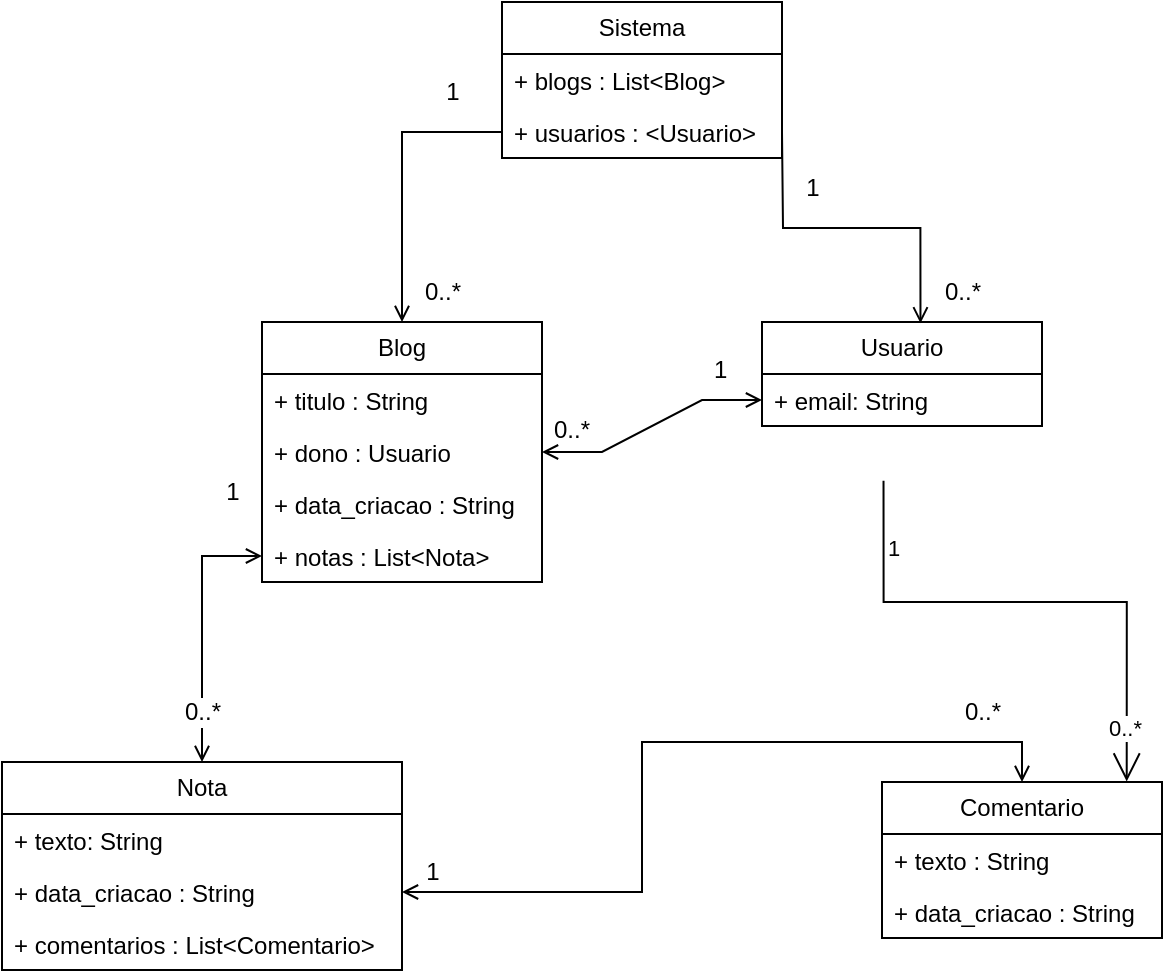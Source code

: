 <mxfile version="24.2.2" type="github">
  <diagram name="Página-1" id="iyrrCP6TEywEejSo60nh">
    <mxGraphModel dx="1235" dy="655" grid="1" gridSize="10" guides="1" tooltips="1" connect="1" arrows="1" fold="1" page="1" pageScale="1" pageWidth="827" pageHeight="1169" math="0" shadow="0">
      <root>
        <mxCell id="0" />
        <mxCell id="1" parent="0" />
        <mxCell id="DDcHHQ2G3Tn5dd6eih1u-1" value="Nota" style="swimlane;fontStyle=0;childLayout=stackLayout;horizontal=1;startSize=26;fillColor=none;horizontalStack=0;resizeParent=1;resizeParentMax=0;resizeLast=0;collapsible=1;marginBottom=0;whiteSpace=wrap;html=1;" parent="1" vertex="1">
          <mxGeometry x="270" y="440" width="200" height="104" as="geometry" />
        </mxCell>
        <mxCell id="DDcHHQ2G3Tn5dd6eih1u-2" value="+ texto: String" style="text;strokeColor=none;fillColor=none;align=left;verticalAlign=top;spacingLeft=4;spacingRight=4;overflow=hidden;rotatable=0;points=[[0,0.5],[1,0.5]];portConstraint=eastwest;whiteSpace=wrap;html=1;" parent="DDcHHQ2G3Tn5dd6eih1u-1" vertex="1">
          <mxGeometry y="26" width="200" height="26" as="geometry" />
        </mxCell>
        <mxCell id="DDcHHQ2G3Tn5dd6eih1u-3" value="+ data_criacao : String&amp;nbsp;" style="text;strokeColor=none;fillColor=none;align=left;verticalAlign=top;spacingLeft=4;spacingRight=4;overflow=hidden;rotatable=0;points=[[0,0.5],[1,0.5]];portConstraint=eastwest;whiteSpace=wrap;html=1;" parent="DDcHHQ2G3Tn5dd6eih1u-1" vertex="1">
          <mxGeometry y="52" width="200" height="26" as="geometry" />
        </mxCell>
        <mxCell id="DDcHHQ2G3Tn5dd6eih1u-4" value="+ comentarios : List&amp;lt;Comentario&amp;gt;" style="text;strokeColor=none;fillColor=none;align=left;verticalAlign=top;spacingLeft=4;spacingRight=4;overflow=hidden;rotatable=0;points=[[0,0.5],[1,0.5]];portConstraint=eastwest;whiteSpace=wrap;html=1;" parent="DDcHHQ2G3Tn5dd6eih1u-1" vertex="1">
          <mxGeometry y="78" width="200" height="26" as="geometry" />
        </mxCell>
        <mxCell id="DDcHHQ2G3Tn5dd6eih1u-5" value="Blog" style="swimlane;fontStyle=0;childLayout=stackLayout;horizontal=1;startSize=26;fillColor=none;horizontalStack=0;resizeParent=1;resizeParentMax=0;resizeLast=0;collapsible=1;marginBottom=0;whiteSpace=wrap;html=1;" parent="1" vertex="1">
          <mxGeometry x="400" y="220" width="140" height="130" as="geometry" />
        </mxCell>
        <mxCell id="3FJ5aiAK6L6Oz4PHEpLu-16" value="+ titulo : String" style="text;strokeColor=none;fillColor=none;align=left;verticalAlign=top;spacingLeft=4;spacingRight=4;overflow=hidden;rotatable=0;points=[[0,0.5],[1,0.5]];portConstraint=eastwest;whiteSpace=wrap;html=1;" vertex="1" parent="DDcHHQ2G3Tn5dd6eih1u-5">
          <mxGeometry y="26" width="140" height="26" as="geometry" />
        </mxCell>
        <mxCell id="DDcHHQ2G3Tn5dd6eih1u-6" value="+ dono : Usuario" style="text;strokeColor=none;fillColor=none;align=left;verticalAlign=top;spacingLeft=4;spacingRight=4;overflow=hidden;rotatable=0;points=[[0,0.5],[1,0.5]];portConstraint=eastwest;whiteSpace=wrap;html=1;" parent="DDcHHQ2G3Tn5dd6eih1u-5" vertex="1">
          <mxGeometry y="52" width="140" height="26" as="geometry" />
        </mxCell>
        <mxCell id="DDcHHQ2G3Tn5dd6eih1u-7" value="+ data_criacao : String" style="text;strokeColor=none;fillColor=none;align=left;verticalAlign=top;spacingLeft=4;spacingRight=4;overflow=hidden;rotatable=0;points=[[0,0.5],[1,0.5]];portConstraint=eastwest;whiteSpace=wrap;html=1;" parent="DDcHHQ2G3Tn5dd6eih1u-5" vertex="1">
          <mxGeometry y="78" width="140" height="26" as="geometry" />
        </mxCell>
        <mxCell id="DDcHHQ2G3Tn5dd6eih1u-8" value="+ notas : List&amp;lt;Nota&amp;gt;" style="text;strokeColor=none;fillColor=none;align=left;verticalAlign=top;spacingLeft=4;spacingRight=4;overflow=hidden;rotatable=0;points=[[0,0.5],[1,0.5]];portConstraint=eastwest;whiteSpace=wrap;html=1;" parent="DDcHHQ2G3Tn5dd6eih1u-5" vertex="1">
          <mxGeometry y="104" width="140" height="26" as="geometry" />
        </mxCell>
        <mxCell id="DDcHHQ2G3Tn5dd6eih1u-9" value="Comentario" style="swimlane;fontStyle=0;childLayout=stackLayout;horizontal=1;startSize=26;fillColor=none;horizontalStack=0;resizeParent=1;resizeParentMax=0;resizeLast=0;collapsible=1;marginBottom=0;whiteSpace=wrap;html=1;" parent="1" vertex="1">
          <mxGeometry x="710" y="450" width="140" height="78" as="geometry" />
        </mxCell>
        <mxCell id="DDcHHQ2G3Tn5dd6eih1u-10" value="+ texto : String" style="text;strokeColor=none;fillColor=none;align=left;verticalAlign=top;spacingLeft=4;spacingRight=4;overflow=hidden;rotatable=0;points=[[0,0.5],[1,0.5]];portConstraint=eastwest;whiteSpace=wrap;html=1;" parent="DDcHHQ2G3Tn5dd6eih1u-9" vertex="1">
          <mxGeometry y="26" width="140" height="26" as="geometry" />
        </mxCell>
        <mxCell id="DDcHHQ2G3Tn5dd6eih1u-11" value="+ data_criacao : String" style="text;strokeColor=none;fillColor=none;align=left;verticalAlign=top;spacingLeft=4;spacingRight=4;overflow=hidden;rotatable=0;points=[[0,0.5],[1,0.5]];portConstraint=eastwest;whiteSpace=wrap;html=1;" parent="DDcHHQ2G3Tn5dd6eih1u-9" vertex="1">
          <mxGeometry y="52" width="140" height="26" as="geometry" />
        </mxCell>
        <mxCell id="DDcHHQ2G3Tn5dd6eih1u-13" value="Usuario" style="swimlane;fontStyle=0;childLayout=stackLayout;horizontal=1;startSize=26;fillColor=none;horizontalStack=0;resizeParent=1;resizeParentMax=0;resizeLast=0;collapsible=1;marginBottom=0;whiteSpace=wrap;html=1;" parent="1" vertex="1">
          <mxGeometry x="650" y="220" width="140" height="52" as="geometry" />
        </mxCell>
        <mxCell id="DDcHHQ2G3Tn5dd6eih1u-14" value="+ email: String" style="text;strokeColor=none;fillColor=none;align=left;verticalAlign=top;spacingLeft=4;spacingRight=4;overflow=hidden;rotatable=0;points=[[0,0.5],[1,0.5]];portConstraint=eastwest;whiteSpace=wrap;html=1;" parent="DDcHHQ2G3Tn5dd6eih1u-13" vertex="1">
          <mxGeometry y="26" width="140" height="26" as="geometry" />
        </mxCell>
        <mxCell id="DDcHHQ2G3Tn5dd6eih1u-17" value="Sistema" style="swimlane;fontStyle=0;childLayout=stackLayout;horizontal=1;startSize=26;fillColor=none;horizontalStack=0;resizeParent=1;resizeParentMax=0;resizeLast=0;collapsible=1;marginBottom=0;whiteSpace=wrap;html=1;" parent="1" vertex="1">
          <mxGeometry x="520" y="60" width="140" height="78" as="geometry" />
        </mxCell>
        <mxCell id="DDcHHQ2G3Tn5dd6eih1u-18" value="+ blogs : List&amp;lt;Blog&amp;gt;" style="text;strokeColor=none;fillColor=none;align=left;verticalAlign=top;spacingLeft=4;spacingRight=4;overflow=hidden;rotatable=0;points=[[0,0.5],[1,0.5]];portConstraint=eastwest;whiteSpace=wrap;html=1;" parent="DDcHHQ2G3Tn5dd6eih1u-17" vertex="1">
          <mxGeometry y="26" width="140" height="26" as="geometry" />
        </mxCell>
        <mxCell id="DDcHHQ2G3Tn5dd6eih1u-20" value="+ usuarios : &amp;lt;Usuario&amp;gt;" style="text;strokeColor=none;fillColor=none;align=left;verticalAlign=top;spacingLeft=4;spacingRight=4;overflow=hidden;rotatable=0;points=[[0,0.5],[1,0.5]];portConstraint=eastwest;whiteSpace=wrap;html=1;" parent="DDcHHQ2G3Tn5dd6eih1u-17" vertex="1">
          <mxGeometry y="52" width="140" height="26" as="geometry" />
        </mxCell>
        <mxCell id="IgDyZCmoNBnZ80R4yrV0-2" style="edgeStyle=orthogonalEdgeStyle;rounded=0;orthogonalLoop=1;jettySize=auto;html=1;entryX=0.5;entryY=0;entryDx=0;entryDy=0;sourcePerimeterSpacing=0;endArrow=open;endFill=0;" parent="1" source="DDcHHQ2G3Tn5dd6eih1u-20" target="DDcHHQ2G3Tn5dd6eih1u-5" edge="1">
          <mxGeometry relative="1" as="geometry" />
        </mxCell>
        <mxCell id="IgDyZCmoNBnZ80R4yrV0-3" style="edgeStyle=orthogonalEdgeStyle;rounded=0;orthogonalLoop=1;jettySize=auto;html=1;entryX=0.566;entryY=0.013;entryDx=0;entryDy=0;entryPerimeter=0;curved=0;jumpStyle=sharp;endArrow=open;endFill=0;" parent="1" target="DDcHHQ2G3Tn5dd6eih1u-13" edge="1">
          <mxGeometry relative="1" as="geometry">
            <mxPoint x="660" y="125" as="sourcePoint" />
          </mxGeometry>
        </mxCell>
        <mxCell id="IgDyZCmoNBnZ80R4yrV0-4" style="edgeStyle=orthogonalEdgeStyle;rounded=0;orthogonalLoop=1;jettySize=auto;html=1;startArrow=open;startFill=0;endArrow=open;endFill=0;" parent="1" source="DDcHHQ2G3Tn5dd6eih1u-8" target="DDcHHQ2G3Tn5dd6eih1u-1" edge="1">
          <mxGeometry relative="1" as="geometry" />
        </mxCell>
        <mxCell id="IgDyZCmoNBnZ80R4yrV0-6" style="rounded=0;orthogonalLoop=1;jettySize=auto;html=1;entryX=1;entryY=0.5;entryDx=0;entryDy=0;edgeStyle=entityRelationEdgeStyle;startArrow=open;startFill=0;endArrow=open;endFill=0;" parent="1" source="DDcHHQ2G3Tn5dd6eih1u-14" target="DDcHHQ2G3Tn5dd6eih1u-6" edge="1">
          <mxGeometry relative="1" as="geometry">
            <Array as="points">
              <mxPoint x="650" y="259" />
            </Array>
          </mxGeometry>
        </mxCell>
        <mxCell id="IgDyZCmoNBnZ80R4yrV0-10" style="edgeStyle=orthogonalEdgeStyle;rounded=0;orthogonalLoop=1;jettySize=auto;html=1;endArrow=open;endFill=0;startArrow=open;startFill=0;entryX=0.5;entryY=0;entryDx=0;entryDy=0;" parent="1" source="DDcHHQ2G3Tn5dd6eih1u-3" target="DDcHHQ2G3Tn5dd6eih1u-9" edge="1">
          <mxGeometry relative="1" as="geometry">
            <mxPoint x="700" y="400" as="targetPoint" />
          </mxGeometry>
        </mxCell>
        <mxCell id="IgDyZCmoNBnZ80R4yrV0-15" value="0..*" style="text;strokeColor=none;fillColor=none;spacingLeft=4;spacingRight=4;overflow=hidden;rotatable=0;points=[[0,0.5],[1,0.5]];portConstraint=eastwest;fontSize=12;whiteSpace=wrap;html=1;" parent="1" vertex="1">
          <mxGeometry x="540" y="260" width="40" height="30" as="geometry" />
        </mxCell>
        <mxCell id="IgDyZCmoNBnZ80R4yrV0-16" value="1" style="text;strokeColor=none;fillColor=none;spacingLeft=4;spacingRight=4;overflow=hidden;rotatable=0;points=[[0,0.5],[1,0.5]];portConstraint=eastwest;fontSize=12;whiteSpace=wrap;html=1;" parent="1" vertex="1">
          <mxGeometry x="620" y="230" width="40" height="30" as="geometry" />
        </mxCell>
        <mxCell id="3FJ5aiAK6L6Oz4PHEpLu-2" value="" style="endArrow=open;html=1;endSize=12;startArrow=none;startSize=14;startFill=0;edgeStyle=orthogonalEdgeStyle;rounded=0;exitX=0.434;exitY=1.054;exitDx=0;exitDy=0;exitPerimeter=0;entryX=0.874;entryY=-0.003;entryDx=0;entryDy=0;entryPerimeter=0;" edge="1" parent="1" target="DDcHHQ2G3Tn5dd6eih1u-9">
          <mxGeometry relative="1" as="geometry">
            <mxPoint x="710.76" y="299.404" as="sourcePoint" />
            <mxPoint x="832" y="400" as="targetPoint" />
            <Array as="points">
              <mxPoint x="711" y="360" />
              <mxPoint x="832" y="360" />
            </Array>
          </mxGeometry>
        </mxCell>
        <mxCell id="3FJ5aiAK6L6Oz4PHEpLu-3" value="1" style="edgeLabel;resizable=0;html=1;align=left;verticalAlign=top;" connectable="0" vertex="1" parent="3FJ5aiAK6L6Oz4PHEpLu-2">
          <mxGeometry x="-1" relative="1" as="geometry">
            <mxPoint y="21" as="offset" />
          </mxGeometry>
        </mxCell>
        <mxCell id="3FJ5aiAK6L6Oz4PHEpLu-4" value="0..*" style="edgeLabel;resizable=0;html=1;align=right;verticalAlign=top;" connectable="0" vertex="1" parent="3FJ5aiAK6L6Oz4PHEpLu-2">
          <mxGeometry x="1" relative="1" as="geometry">
            <mxPoint x="8" y="-40" as="offset" />
          </mxGeometry>
        </mxCell>
        <mxCell id="3FJ5aiAK6L6Oz4PHEpLu-5" value="1" style="text;html=1;align=center;verticalAlign=middle;resizable=0;points=[];autosize=1;strokeColor=none;fillColor=none;" vertex="1" parent="1">
          <mxGeometry x="370" y="290" width="30" height="30" as="geometry" />
        </mxCell>
        <mxCell id="3FJ5aiAK6L6Oz4PHEpLu-6" value="0..*" style="text;html=1;align=center;verticalAlign=middle;resizable=0;points=[];autosize=1;strokeColor=none;fillColor=none;labelBackgroundColor=default;" vertex="1" parent="1">
          <mxGeometry x="350" y="400" width="40" height="30" as="geometry" />
        </mxCell>
        <mxCell id="3FJ5aiAK6L6Oz4PHEpLu-7" value="1" style="text;html=1;align=center;verticalAlign=middle;resizable=0;points=[];autosize=1;strokeColor=none;fillColor=none;" vertex="1" parent="1">
          <mxGeometry x="470" y="480" width="30" height="30" as="geometry" />
        </mxCell>
        <mxCell id="3FJ5aiAK6L6Oz4PHEpLu-8" value="0..*" style="text;html=1;align=center;verticalAlign=middle;resizable=0;points=[];autosize=1;strokeColor=none;fillColor=none;labelBackgroundColor=default;" vertex="1" parent="1">
          <mxGeometry x="740" y="400" width="40" height="30" as="geometry" />
        </mxCell>
        <mxCell id="3FJ5aiAK6L6Oz4PHEpLu-9" value="0..*" style="text;html=1;align=center;verticalAlign=middle;resizable=0;points=[];autosize=1;strokeColor=none;fillColor=none;labelBackgroundColor=default;" vertex="1" parent="1">
          <mxGeometry x="470" y="190" width="40" height="30" as="geometry" />
        </mxCell>
        <mxCell id="3FJ5aiAK6L6Oz4PHEpLu-10" value="0..*" style="text;html=1;align=center;verticalAlign=middle;resizable=0;points=[];autosize=1;strokeColor=none;fillColor=none;labelBackgroundColor=default;" vertex="1" parent="1">
          <mxGeometry x="730" y="190" width="40" height="30" as="geometry" />
        </mxCell>
        <mxCell id="3FJ5aiAK6L6Oz4PHEpLu-11" value="1" style="text;html=1;align=center;verticalAlign=middle;resizable=0;points=[];autosize=1;strokeColor=none;fillColor=none;" vertex="1" parent="1">
          <mxGeometry x="480" y="90" width="30" height="30" as="geometry" />
        </mxCell>
        <mxCell id="3FJ5aiAK6L6Oz4PHEpLu-13" value="1" style="text;html=1;align=center;verticalAlign=middle;resizable=0;points=[];autosize=1;strokeColor=none;fillColor=none;" vertex="1" parent="1">
          <mxGeometry x="660" y="138" width="30" height="30" as="geometry" />
        </mxCell>
      </root>
    </mxGraphModel>
  </diagram>
</mxfile>
